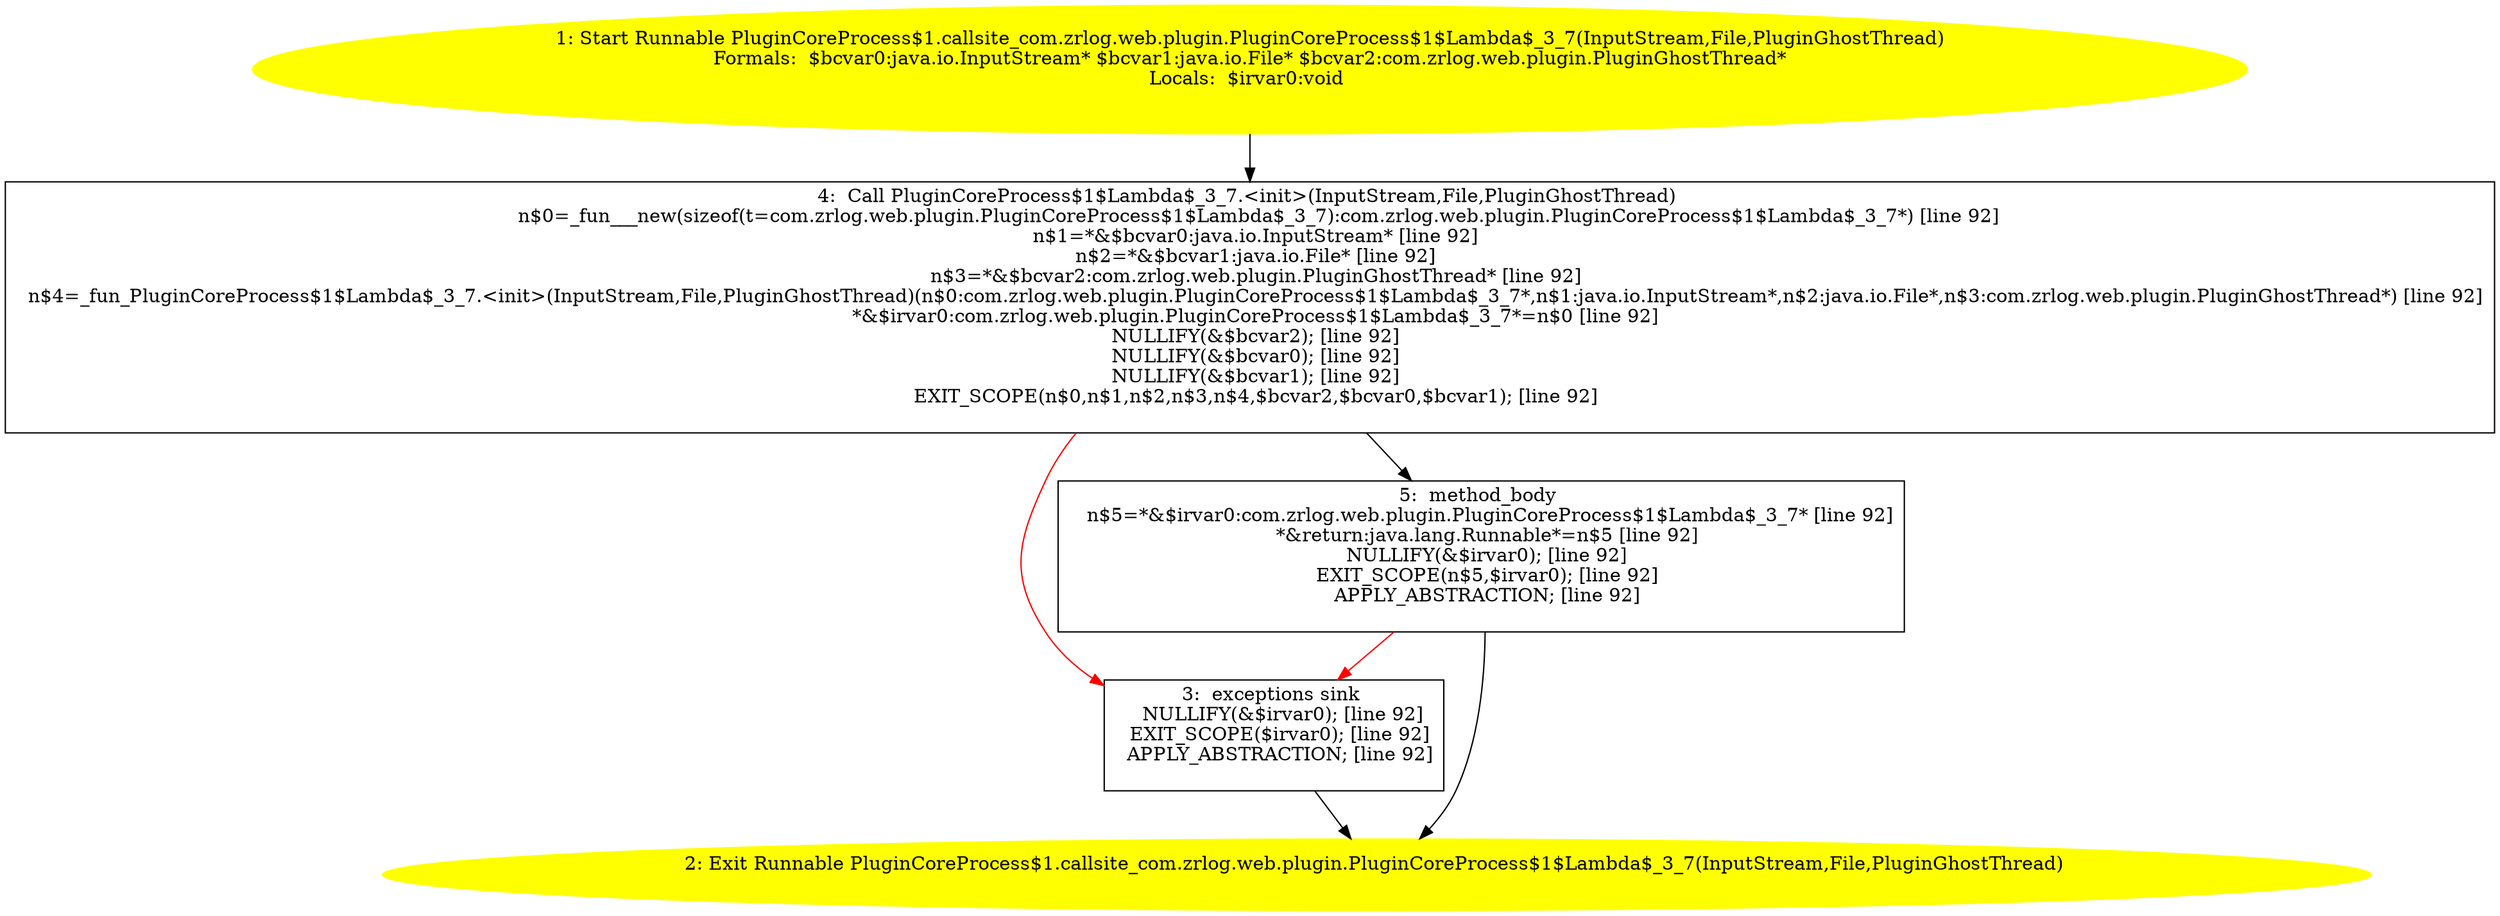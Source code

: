 /* @generated */
digraph cfg {
"com.zrlog.web.plugin.PluginCoreProcess$1.callsite_com.zrlog.web.plugin.PluginCoreProcess$1$Lambda$_3.677cc0177efd7f6233c756f3635c126d_1" [label="1: Start Runnable PluginCoreProcess$1.callsite_com.zrlog.web.plugin.PluginCoreProcess$1$Lambda$_3_7(InputStream,File,PluginGhostThread)\nFormals:  $bcvar0:java.io.InputStream* $bcvar1:java.io.File* $bcvar2:com.zrlog.web.plugin.PluginGhostThread*\nLocals:  $irvar0:void \n  " color=yellow style=filled]
	

	 "com.zrlog.web.plugin.PluginCoreProcess$1.callsite_com.zrlog.web.plugin.PluginCoreProcess$1$Lambda$_3.677cc0177efd7f6233c756f3635c126d_1" -> "com.zrlog.web.plugin.PluginCoreProcess$1.callsite_com.zrlog.web.plugin.PluginCoreProcess$1$Lambda$_3.677cc0177efd7f6233c756f3635c126d_4" ;
"com.zrlog.web.plugin.PluginCoreProcess$1.callsite_com.zrlog.web.plugin.PluginCoreProcess$1$Lambda$_3.677cc0177efd7f6233c756f3635c126d_2" [label="2: Exit Runnable PluginCoreProcess$1.callsite_com.zrlog.web.plugin.PluginCoreProcess$1$Lambda$_3_7(InputStream,File,PluginGhostThread) \n  " color=yellow style=filled]
	

"com.zrlog.web.plugin.PluginCoreProcess$1.callsite_com.zrlog.web.plugin.PluginCoreProcess$1$Lambda$_3.677cc0177efd7f6233c756f3635c126d_3" [label="3:  exceptions sink \n   NULLIFY(&$irvar0); [line 92]\n  EXIT_SCOPE($irvar0); [line 92]\n  APPLY_ABSTRACTION; [line 92]\n " shape="box"]
	

	 "com.zrlog.web.plugin.PluginCoreProcess$1.callsite_com.zrlog.web.plugin.PluginCoreProcess$1$Lambda$_3.677cc0177efd7f6233c756f3635c126d_3" -> "com.zrlog.web.plugin.PluginCoreProcess$1.callsite_com.zrlog.web.plugin.PluginCoreProcess$1$Lambda$_3.677cc0177efd7f6233c756f3635c126d_2" ;
"com.zrlog.web.plugin.PluginCoreProcess$1.callsite_com.zrlog.web.plugin.PluginCoreProcess$1$Lambda$_3.677cc0177efd7f6233c756f3635c126d_4" [label="4:  Call PluginCoreProcess$1$Lambda$_3_7.<init>(InputStream,File,PluginGhostThread) \n   n$0=_fun___new(sizeof(t=com.zrlog.web.plugin.PluginCoreProcess$1$Lambda$_3_7):com.zrlog.web.plugin.PluginCoreProcess$1$Lambda$_3_7*) [line 92]\n  n$1=*&$bcvar0:java.io.InputStream* [line 92]\n  n$2=*&$bcvar1:java.io.File* [line 92]\n  n$3=*&$bcvar2:com.zrlog.web.plugin.PluginGhostThread* [line 92]\n  n$4=_fun_PluginCoreProcess$1$Lambda$_3_7.<init>(InputStream,File,PluginGhostThread)(n$0:com.zrlog.web.plugin.PluginCoreProcess$1$Lambda$_3_7*,n$1:java.io.InputStream*,n$2:java.io.File*,n$3:com.zrlog.web.plugin.PluginGhostThread*) [line 92]\n  *&$irvar0:com.zrlog.web.plugin.PluginCoreProcess$1$Lambda$_3_7*=n$0 [line 92]\n  NULLIFY(&$bcvar2); [line 92]\n  NULLIFY(&$bcvar0); [line 92]\n  NULLIFY(&$bcvar1); [line 92]\n  EXIT_SCOPE(n$0,n$1,n$2,n$3,n$4,$bcvar2,$bcvar0,$bcvar1); [line 92]\n " shape="box"]
	

	 "com.zrlog.web.plugin.PluginCoreProcess$1.callsite_com.zrlog.web.plugin.PluginCoreProcess$1$Lambda$_3.677cc0177efd7f6233c756f3635c126d_4" -> "com.zrlog.web.plugin.PluginCoreProcess$1.callsite_com.zrlog.web.plugin.PluginCoreProcess$1$Lambda$_3.677cc0177efd7f6233c756f3635c126d_5" ;
	 "com.zrlog.web.plugin.PluginCoreProcess$1.callsite_com.zrlog.web.plugin.PluginCoreProcess$1$Lambda$_3.677cc0177efd7f6233c756f3635c126d_4" -> "com.zrlog.web.plugin.PluginCoreProcess$1.callsite_com.zrlog.web.plugin.PluginCoreProcess$1$Lambda$_3.677cc0177efd7f6233c756f3635c126d_3" [color="red" ];
"com.zrlog.web.plugin.PluginCoreProcess$1.callsite_com.zrlog.web.plugin.PluginCoreProcess$1$Lambda$_3.677cc0177efd7f6233c756f3635c126d_5" [label="5:  method_body \n   n$5=*&$irvar0:com.zrlog.web.plugin.PluginCoreProcess$1$Lambda$_3_7* [line 92]\n  *&return:java.lang.Runnable*=n$5 [line 92]\n  NULLIFY(&$irvar0); [line 92]\n  EXIT_SCOPE(n$5,$irvar0); [line 92]\n  APPLY_ABSTRACTION; [line 92]\n " shape="box"]
	

	 "com.zrlog.web.plugin.PluginCoreProcess$1.callsite_com.zrlog.web.plugin.PluginCoreProcess$1$Lambda$_3.677cc0177efd7f6233c756f3635c126d_5" -> "com.zrlog.web.plugin.PluginCoreProcess$1.callsite_com.zrlog.web.plugin.PluginCoreProcess$1$Lambda$_3.677cc0177efd7f6233c756f3635c126d_2" ;
	 "com.zrlog.web.plugin.PluginCoreProcess$1.callsite_com.zrlog.web.plugin.PluginCoreProcess$1$Lambda$_3.677cc0177efd7f6233c756f3635c126d_5" -> "com.zrlog.web.plugin.PluginCoreProcess$1.callsite_com.zrlog.web.plugin.PluginCoreProcess$1$Lambda$_3.677cc0177efd7f6233c756f3635c126d_3" [color="red" ];
}
